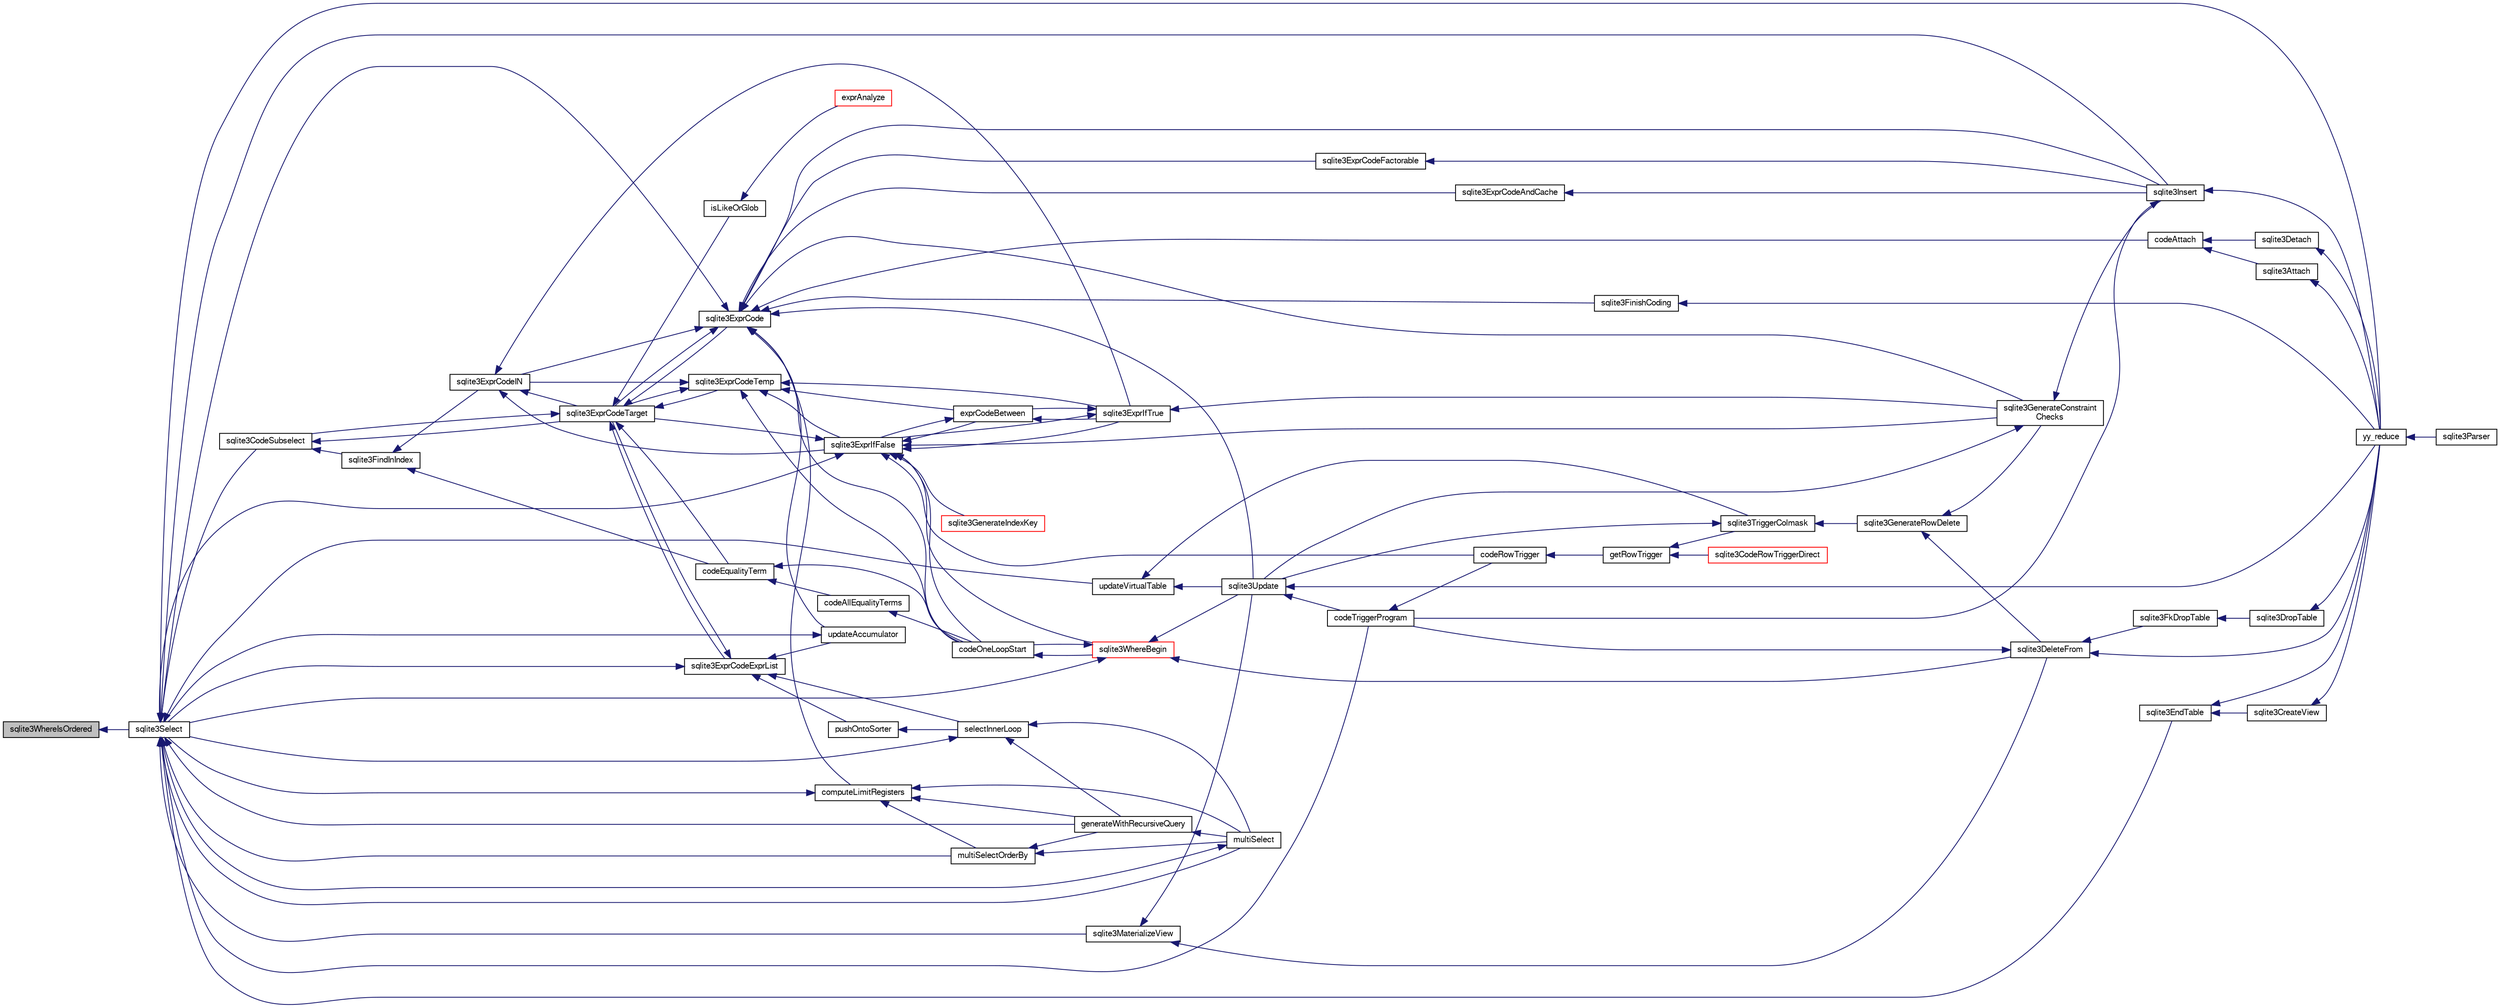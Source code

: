 digraph "sqlite3WhereIsOrdered"
{
  edge [fontname="FreeSans",fontsize="10",labelfontname="FreeSans",labelfontsize="10"];
  node [fontname="FreeSans",fontsize="10",shape=record];
  rankdir="LR";
  Node818808 [label="sqlite3WhereIsOrdered",height=0.2,width=0.4,color="black", fillcolor="grey75", style="filled", fontcolor="black"];
  Node818808 -> Node818809 [dir="back",color="midnightblue",fontsize="10",style="solid",fontname="FreeSans"];
  Node818809 [label="sqlite3Select",height=0.2,width=0.4,color="black", fillcolor="white", style="filled",URL="$sqlite3_8c.html#a2465ee8c956209ba4b272477b7c21a45"];
  Node818809 -> Node818810 [dir="back",color="midnightblue",fontsize="10",style="solid",fontname="FreeSans"];
  Node818810 [label="sqlite3CodeSubselect",height=0.2,width=0.4,color="black", fillcolor="white", style="filled",URL="$sqlite3_8c.html#aa69b46d2204a1d1b110107a1be12ee0c"];
  Node818810 -> Node818811 [dir="back",color="midnightblue",fontsize="10",style="solid",fontname="FreeSans"];
  Node818811 [label="sqlite3FindInIndex",height=0.2,width=0.4,color="black", fillcolor="white", style="filled",URL="$sqlite3_8c.html#af7d8c56ab0231f44bb5f87b3fafeffb2"];
  Node818811 -> Node818812 [dir="back",color="midnightblue",fontsize="10",style="solid",fontname="FreeSans"];
  Node818812 [label="sqlite3ExprCodeIN",height=0.2,width=0.4,color="black", fillcolor="white", style="filled",URL="$sqlite3_8c.html#ad9cf4f5b5ffb90c24a4a0900c8626193"];
  Node818812 -> Node818813 [dir="back",color="midnightblue",fontsize="10",style="solid",fontname="FreeSans"];
  Node818813 [label="sqlite3ExprCodeTarget",height=0.2,width=0.4,color="black", fillcolor="white", style="filled",URL="$sqlite3_8c.html#a4f308397a0a3ed299ed31aaa1ae2a293"];
  Node818813 -> Node818810 [dir="back",color="midnightblue",fontsize="10",style="solid",fontname="FreeSans"];
  Node818813 -> Node818814 [dir="back",color="midnightblue",fontsize="10",style="solid",fontname="FreeSans"];
  Node818814 [label="sqlite3ExprCodeTemp",height=0.2,width=0.4,color="black", fillcolor="white", style="filled",URL="$sqlite3_8c.html#a3bc5c1ccb3c5851847e2aeb4a84ae1fc"];
  Node818814 -> Node818812 [dir="back",color="midnightblue",fontsize="10",style="solid",fontname="FreeSans"];
  Node818814 -> Node818813 [dir="back",color="midnightblue",fontsize="10",style="solid",fontname="FreeSans"];
  Node818814 -> Node818815 [dir="back",color="midnightblue",fontsize="10",style="solid",fontname="FreeSans"];
  Node818815 [label="exprCodeBetween",height=0.2,width=0.4,color="black", fillcolor="white", style="filled",URL="$sqlite3_8c.html#abd053493214542bca8f406f42145d173"];
  Node818815 -> Node818816 [dir="back",color="midnightblue",fontsize="10",style="solid",fontname="FreeSans"];
  Node818816 [label="sqlite3ExprIfTrue",height=0.2,width=0.4,color="black", fillcolor="white", style="filled",URL="$sqlite3_8c.html#ad93a55237c23e1b743ab1f59df1a1444"];
  Node818816 -> Node818815 [dir="back",color="midnightblue",fontsize="10",style="solid",fontname="FreeSans"];
  Node818816 -> Node818817 [dir="back",color="midnightblue",fontsize="10",style="solid",fontname="FreeSans"];
  Node818817 [label="sqlite3ExprIfFalse",height=0.2,width=0.4,color="black", fillcolor="white", style="filled",URL="$sqlite3_8c.html#af97ecccb5d56e321e118414b08f65b71"];
  Node818817 -> Node818813 [dir="back",color="midnightblue",fontsize="10",style="solid",fontname="FreeSans"];
  Node818817 -> Node818815 [dir="back",color="midnightblue",fontsize="10",style="solid",fontname="FreeSans"];
  Node818817 -> Node818816 [dir="back",color="midnightblue",fontsize="10",style="solid",fontname="FreeSans"];
  Node818817 -> Node818818 [dir="back",color="midnightblue",fontsize="10",style="solid",fontname="FreeSans"];
  Node818818 [label="sqlite3GenerateIndexKey",height=0.2,width=0.4,color="red", fillcolor="white", style="filled",URL="$sqlite3_8c.html#ab85ac93d5c5e6760f45f07897be7f272"];
  Node818817 -> Node818844 [dir="back",color="midnightblue",fontsize="10",style="solid",fontname="FreeSans"];
  Node818844 [label="sqlite3GenerateConstraint\lChecks",height=0.2,width=0.4,color="black", fillcolor="white", style="filled",URL="$sqlite3_8c.html#aef639c1e6a0c0a67ca6e7690ad931bd2"];
  Node818844 -> Node818842 [dir="back",color="midnightblue",fontsize="10",style="solid",fontname="FreeSans"];
  Node818842 [label="sqlite3Insert",height=0.2,width=0.4,color="black", fillcolor="white", style="filled",URL="$sqlite3_8c.html#a5b17c9c2000bae6bdff8e6be48d7dc2b"];
  Node818842 -> Node818835 [dir="back",color="midnightblue",fontsize="10",style="solid",fontname="FreeSans"];
  Node818835 [label="codeTriggerProgram",height=0.2,width=0.4,color="black", fillcolor="white", style="filled",URL="$sqlite3_8c.html#a120801f59d9281d201d2ff4b2606836e"];
  Node818835 -> Node818836 [dir="back",color="midnightblue",fontsize="10",style="solid",fontname="FreeSans"];
  Node818836 [label="codeRowTrigger",height=0.2,width=0.4,color="black", fillcolor="white", style="filled",URL="$sqlite3_8c.html#a463cea5aaaf388b560b206570a0022fc"];
  Node818836 -> Node818837 [dir="back",color="midnightblue",fontsize="10",style="solid",fontname="FreeSans"];
  Node818837 [label="getRowTrigger",height=0.2,width=0.4,color="black", fillcolor="white", style="filled",URL="$sqlite3_8c.html#a69626ef20b540d1a2b19cf56f3f45689"];
  Node818837 -> Node818838 [dir="back",color="midnightblue",fontsize="10",style="solid",fontname="FreeSans"];
  Node818838 [label="sqlite3CodeRowTriggerDirect",height=0.2,width=0.4,color="red", fillcolor="white", style="filled",URL="$sqlite3_8c.html#ad92829f9001bcf89a0299dad5a48acd4"];
  Node818837 -> Node818843 [dir="back",color="midnightblue",fontsize="10",style="solid",fontname="FreeSans"];
  Node818843 [label="sqlite3TriggerColmask",height=0.2,width=0.4,color="black", fillcolor="white", style="filled",URL="$sqlite3_8c.html#acace8e99e37ae5e84ea03c65e820c540"];
  Node818843 -> Node818831 [dir="back",color="midnightblue",fontsize="10",style="solid",fontname="FreeSans"];
  Node818831 [label="sqlite3GenerateRowDelete",height=0.2,width=0.4,color="black", fillcolor="white", style="filled",URL="$sqlite3_8c.html#a2c76cbf3027fc18fdbb8cb4cd96b77d9"];
  Node818831 -> Node818832 [dir="back",color="midnightblue",fontsize="10",style="solid",fontname="FreeSans"];
  Node818832 [label="sqlite3DeleteFrom",height=0.2,width=0.4,color="black", fillcolor="white", style="filled",URL="$sqlite3_8c.html#ab9b4b45349188b49eabb23f94608a091"];
  Node818832 -> Node818833 [dir="back",color="midnightblue",fontsize="10",style="solid",fontname="FreeSans"];
  Node818833 [label="sqlite3FkDropTable",height=0.2,width=0.4,color="black", fillcolor="white", style="filled",URL="$sqlite3_8c.html#a1218c6fc74e89152ceaa4760e82f5ef9"];
  Node818833 -> Node818834 [dir="back",color="midnightblue",fontsize="10",style="solid",fontname="FreeSans"];
  Node818834 [label="sqlite3DropTable",height=0.2,width=0.4,color="black", fillcolor="white", style="filled",URL="$sqlite3_8c.html#a5534f77364b5568783c0e50db3c9defb"];
  Node818834 -> Node818822 [dir="back",color="midnightblue",fontsize="10",style="solid",fontname="FreeSans"];
  Node818822 [label="yy_reduce",height=0.2,width=0.4,color="black", fillcolor="white", style="filled",URL="$sqlite3_8c.html#a7c419a9b25711c666a9a2449ef377f14"];
  Node818822 -> Node818823 [dir="back",color="midnightblue",fontsize="10",style="solid",fontname="FreeSans"];
  Node818823 [label="sqlite3Parser",height=0.2,width=0.4,color="black", fillcolor="white", style="filled",URL="$sqlite3_8c.html#a0327d71a5fabe0b6a343d78a2602e72a"];
  Node818832 -> Node818835 [dir="back",color="midnightblue",fontsize="10",style="solid",fontname="FreeSans"];
  Node818832 -> Node818822 [dir="back",color="midnightblue",fontsize="10",style="solid",fontname="FreeSans"];
  Node818831 -> Node818844 [dir="back",color="midnightblue",fontsize="10",style="solid",fontname="FreeSans"];
  Node818843 -> Node818840 [dir="back",color="midnightblue",fontsize="10",style="solid",fontname="FreeSans"];
  Node818840 [label="sqlite3Update",height=0.2,width=0.4,color="black", fillcolor="white", style="filled",URL="$sqlite3_8c.html#ac5aa67c46e8cc8174566fabe6809fafa"];
  Node818840 -> Node818835 [dir="back",color="midnightblue",fontsize="10",style="solid",fontname="FreeSans"];
  Node818840 -> Node818822 [dir="back",color="midnightblue",fontsize="10",style="solid",fontname="FreeSans"];
  Node818842 -> Node818822 [dir="back",color="midnightblue",fontsize="10",style="solid",fontname="FreeSans"];
  Node818844 -> Node818840 [dir="back",color="midnightblue",fontsize="10",style="solid",fontname="FreeSans"];
  Node818817 -> Node818809 [dir="back",color="midnightblue",fontsize="10",style="solid",fontname="FreeSans"];
  Node818817 -> Node818836 [dir="back",color="midnightblue",fontsize="10",style="solid",fontname="FreeSans"];
  Node818817 -> Node818850 [dir="back",color="midnightblue",fontsize="10",style="solid",fontname="FreeSans"];
  Node818850 [label="codeOneLoopStart",height=0.2,width=0.4,color="black", fillcolor="white", style="filled",URL="$sqlite3_8c.html#aa868875120b151c169cc79139ed6e008"];
  Node818850 -> Node818847 [dir="back",color="midnightblue",fontsize="10",style="solid",fontname="FreeSans"];
  Node818847 [label="sqlite3WhereBegin",height=0.2,width=0.4,color="red", fillcolor="white", style="filled",URL="$sqlite3_8c.html#acad049f5c9a96a8118cffd5e5ce89f7c"];
  Node818847 -> Node818832 [dir="back",color="midnightblue",fontsize="10",style="solid",fontname="FreeSans"];
  Node818847 -> Node818809 [dir="back",color="midnightblue",fontsize="10",style="solid",fontname="FreeSans"];
  Node818847 -> Node818840 [dir="back",color="midnightblue",fontsize="10",style="solid",fontname="FreeSans"];
  Node818847 -> Node818850 [dir="back",color="midnightblue",fontsize="10",style="solid",fontname="FreeSans"];
  Node818817 -> Node818847 [dir="back",color="midnightblue",fontsize="10",style="solid",fontname="FreeSans"];
  Node818816 -> Node818844 [dir="back",color="midnightblue",fontsize="10",style="solid",fontname="FreeSans"];
  Node818815 -> Node818817 [dir="back",color="midnightblue",fontsize="10",style="solid",fontname="FreeSans"];
  Node818814 -> Node818816 [dir="back",color="midnightblue",fontsize="10",style="solid",fontname="FreeSans"];
  Node818814 -> Node818817 [dir="back",color="midnightblue",fontsize="10",style="solid",fontname="FreeSans"];
  Node818814 -> Node818850 [dir="back",color="midnightblue",fontsize="10",style="solid",fontname="FreeSans"];
  Node818813 -> Node818851 [dir="back",color="midnightblue",fontsize="10",style="solid",fontname="FreeSans"];
  Node818851 [label="sqlite3ExprCode",height=0.2,width=0.4,color="black", fillcolor="white", style="filled",URL="$sqlite3_8c.html#a75f270fb0b111b86924cca4ea507b417"];
  Node818851 -> Node818812 [dir="back",color="midnightblue",fontsize="10",style="solid",fontname="FreeSans"];
  Node818851 -> Node818813 [dir="back",color="midnightblue",fontsize="10",style="solid",fontname="FreeSans"];
  Node818851 -> Node818852 [dir="back",color="midnightblue",fontsize="10",style="solid",fontname="FreeSans"];
  Node818852 [label="sqlite3ExprCodeFactorable",height=0.2,width=0.4,color="black", fillcolor="white", style="filled",URL="$sqlite3_8c.html#a843f7fd58eec5a683c1fd8435fcd1e84"];
  Node818852 -> Node818842 [dir="back",color="midnightblue",fontsize="10",style="solid",fontname="FreeSans"];
  Node818851 -> Node818853 [dir="back",color="midnightblue",fontsize="10",style="solid",fontname="FreeSans"];
  Node818853 [label="sqlite3ExprCodeAndCache",height=0.2,width=0.4,color="black", fillcolor="white", style="filled",URL="$sqlite3_8c.html#ae3e46527d9b7fc9cb9236d21a5e6b1d8"];
  Node818853 -> Node818842 [dir="back",color="midnightblue",fontsize="10",style="solid",fontname="FreeSans"];
  Node818851 -> Node818854 [dir="back",color="midnightblue",fontsize="10",style="solid",fontname="FreeSans"];
  Node818854 [label="codeAttach",height=0.2,width=0.4,color="black", fillcolor="white", style="filled",URL="$sqlite3_8c.html#ade4e9e30d828a19c191fdcb098676d5b"];
  Node818854 -> Node818855 [dir="back",color="midnightblue",fontsize="10",style="solid",fontname="FreeSans"];
  Node818855 [label="sqlite3Detach",height=0.2,width=0.4,color="black", fillcolor="white", style="filled",URL="$sqlite3_8c.html#ab1a5a0b01c7560aef5e0b8603a68747d"];
  Node818855 -> Node818822 [dir="back",color="midnightblue",fontsize="10",style="solid",fontname="FreeSans"];
  Node818854 -> Node818856 [dir="back",color="midnightblue",fontsize="10",style="solid",fontname="FreeSans"];
  Node818856 [label="sqlite3Attach",height=0.2,width=0.4,color="black", fillcolor="white", style="filled",URL="$sqlite3_8c.html#ae0907fe0b43cc1b4c7e6a16213e8546f"];
  Node818856 -> Node818822 [dir="back",color="midnightblue",fontsize="10",style="solid",fontname="FreeSans"];
  Node818851 -> Node818857 [dir="back",color="midnightblue",fontsize="10",style="solid",fontname="FreeSans"];
  Node818857 [label="sqlite3FinishCoding",height=0.2,width=0.4,color="black", fillcolor="white", style="filled",URL="$sqlite3_8c.html#a651bc5b446c276c092705856d995b278"];
  Node818857 -> Node818822 [dir="back",color="midnightblue",fontsize="10",style="solid",fontname="FreeSans"];
  Node818851 -> Node818842 [dir="back",color="midnightblue",fontsize="10",style="solid",fontname="FreeSans"];
  Node818851 -> Node818844 [dir="back",color="midnightblue",fontsize="10",style="solid",fontname="FreeSans"];
  Node818851 -> Node818858 [dir="back",color="midnightblue",fontsize="10",style="solid",fontname="FreeSans"];
  Node818858 [label="computeLimitRegisters",height=0.2,width=0.4,color="black", fillcolor="white", style="filled",URL="$sqlite3_8c.html#ae9d37055e4905929b6f6cda5461e2f37"];
  Node818858 -> Node818859 [dir="back",color="midnightblue",fontsize="10",style="solid",fontname="FreeSans"];
  Node818859 [label="generateWithRecursiveQuery",height=0.2,width=0.4,color="black", fillcolor="white", style="filled",URL="$sqlite3_8c.html#ade2c3663fa9c3b9676507984b9483942"];
  Node818859 -> Node818860 [dir="back",color="midnightblue",fontsize="10",style="solid",fontname="FreeSans"];
  Node818860 [label="multiSelect",height=0.2,width=0.4,color="black", fillcolor="white", style="filled",URL="$sqlite3_8c.html#a6456c61f3d9b2389738753cedfa24fa7"];
  Node818860 -> Node818809 [dir="back",color="midnightblue",fontsize="10",style="solid",fontname="FreeSans"];
  Node818858 -> Node818860 [dir="back",color="midnightblue",fontsize="10",style="solid",fontname="FreeSans"];
  Node818858 -> Node818861 [dir="back",color="midnightblue",fontsize="10",style="solid",fontname="FreeSans"];
  Node818861 [label="multiSelectOrderBy",height=0.2,width=0.4,color="black", fillcolor="white", style="filled",URL="$sqlite3_8c.html#afcdb8488c6f4dfdadaf9f04bca35b808"];
  Node818861 -> Node818859 [dir="back",color="midnightblue",fontsize="10",style="solid",fontname="FreeSans"];
  Node818861 -> Node818860 [dir="back",color="midnightblue",fontsize="10",style="solid",fontname="FreeSans"];
  Node818858 -> Node818809 [dir="back",color="midnightblue",fontsize="10",style="solid",fontname="FreeSans"];
  Node818851 -> Node818862 [dir="back",color="midnightblue",fontsize="10",style="solid",fontname="FreeSans"];
  Node818862 [label="updateAccumulator",height=0.2,width=0.4,color="black", fillcolor="white", style="filled",URL="$sqlite3_8c.html#a1681660dd3ecd50c8727d6e56a537bd9"];
  Node818862 -> Node818809 [dir="back",color="midnightblue",fontsize="10",style="solid",fontname="FreeSans"];
  Node818851 -> Node818809 [dir="back",color="midnightblue",fontsize="10",style="solid",fontname="FreeSans"];
  Node818851 -> Node818840 [dir="back",color="midnightblue",fontsize="10",style="solid",fontname="FreeSans"];
  Node818851 -> Node818850 [dir="back",color="midnightblue",fontsize="10",style="solid",fontname="FreeSans"];
  Node818813 -> Node818863 [dir="back",color="midnightblue",fontsize="10",style="solid",fontname="FreeSans"];
  Node818863 [label="sqlite3ExprCodeExprList",height=0.2,width=0.4,color="black", fillcolor="white", style="filled",URL="$sqlite3_8c.html#a05b2b3dc3de7565de24eb3a2ff4e9566"];
  Node818863 -> Node818813 [dir="back",color="midnightblue",fontsize="10",style="solid",fontname="FreeSans"];
  Node818863 -> Node818864 [dir="back",color="midnightblue",fontsize="10",style="solid",fontname="FreeSans"];
  Node818864 [label="pushOntoSorter",height=0.2,width=0.4,color="black", fillcolor="white", style="filled",URL="$sqlite3_8c.html#a4555397beb584a386e7739cf022a6651"];
  Node818864 -> Node818865 [dir="back",color="midnightblue",fontsize="10",style="solid",fontname="FreeSans"];
  Node818865 [label="selectInnerLoop",height=0.2,width=0.4,color="black", fillcolor="white", style="filled",URL="$sqlite3_8c.html#ababe0933661ebe67eb0e6074bb1fd411"];
  Node818865 -> Node818859 [dir="back",color="midnightblue",fontsize="10",style="solid",fontname="FreeSans"];
  Node818865 -> Node818860 [dir="back",color="midnightblue",fontsize="10",style="solid",fontname="FreeSans"];
  Node818865 -> Node818809 [dir="back",color="midnightblue",fontsize="10",style="solid",fontname="FreeSans"];
  Node818863 -> Node818865 [dir="back",color="midnightblue",fontsize="10",style="solid",fontname="FreeSans"];
  Node818863 -> Node818862 [dir="back",color="midnightblue",fontsize="10",style="solid",fontname="FreeSans"];
  Node818863 -> Node818809 [dir="back",color="midnightblue",fontsize="10",style="solid",fontname="FreeSans"];
  Node818813 -> Node818866 [dir="back",color="midnightblue",fontsize="10",style="solid",fontname="FreeSans"];
  Node818866 [label="isLikeOrGlob",height=0.2,width=0.4,color="black", fillcolor="white", style="filled",URL="$sqlite3_8c.html#a6c38e495198bf8976f68d1a6ebd74a50"];
  Node818866 -> Node818867 [dir="back",color="midnightblue",fontsize="10",style="solid",fontname="FreeSans"];
  Node818867 [label="exprAnalyze",height=0.2,width=0.4,color="red", fillcolor="white", style="filled",URL="$sqlite3_8c.html#acb10e48c9a4184a4edd9bfd5b14ad0b7"];
  Node818813 -> Node818875 [dir="back",color="midnightblue",fontsize="10",style="solid",fontname="FreeSans"];
  Node818875 [label="codeEqualityTerm",height=0.2,width=0.4,color="black", fillcolor="white", style="filled",URL="$sqlite3_8c.html#ad88a57073f031452c9843e97f15acc47"];
  Node818875 -> Node818876 [dir="back",color="midnightblue",fontsize="10",style="solid",fontname="FreeSans"];
  Node818876 [label="codeAllEqualityTerms",height=0.2,width=0.4,color="black", fillcolor="white", style="filled",URL="$sqlite3_8c.html#a3095598b812500a4efe41bf17cd49381"];
  Node818876 -> Node818850 [dir="back",color="midnightblue",fontsize="10",style="solid",fontname="FreeSans"];
  Node818875 -> Node818850 [dir="back",color="midnightblue",fontsize="10",style="solid",fontname="FreeSans"];
  Node818812 -> Node818816 [dir="back",color="midnightblue",fontsize="10",style="solid",fontname="FreeSans"];
  Node818812 -> Node818817 [dir="back",color="midnightblue",fontsize="10",style="solid",fontname="FreeSans"];
  Node818811 -> Node818875 [dir="back",color="midnightblue",fontsize="10",style="solid",fontname="FreeSans"];
  Node818810 -> Node818813 [dir="back",color="midnightblue",fontsize="10",style="solid",fontname="FreeSans"];
  Node818809 -> Node818825 [dir="back",color="midnightblue",fontsize="10",style="solid",fontname="FreeSans"];
  Node818825 [label="sqlite3EndTable",height=0.2,width=0.4,color="black", fillcolor="white", style="filled",URL="$sqlite3_8c.html#a7b5f2c66c0f0b6f819d970ca389768b0"];
  Node818825 -> Node818826 [dir="back",color="midnightblue",fontsize="10",style="solid",fontname="FreeSans"];
  Node818826 [label="sqlite3CreateView",height=0.2,width=0.4,color="black", fillcolor="white", style="filled",URL="$sqlite3_8c.html#a9d85cb00ff71dee5cd9a019503a6982e"];
  Node818826 -> Node818822 [dir="back",color="midnightblue",fontsize="10",style="solid",fontname="FreeSans"];
  Node818825 -> Node818822 [dir="back",color="midnightblue",fontsize="10",style="solid",fontname="FreeSans"];
  Node818809 -> Node818877 [dir="back",color="midnightblue",fontsize="10",style="solid",fontname="FreeSans"];
  Node818877 [label="sqlite3MaterializeView",height=0.2,width=0.4,color="black", fillcolor="white", style="filled",URL="$sqlite3_8c.html#a4557984b0b75f998fb0c3f231c9b1def"];
  Node818877 -> Node818832 [dir="back",color="midnightblue",fontsize="10",style="solid",fontname="FreeSans"];
  Node818877 -> Node818840 [dir="back",color="midnightblue",fontsize="10",style="solid",fontname="FreeSans"];
  Node818809 -> Node818842 [dir="back",color="midnightblue",fontsize="10",style="solid",fontname="FreeSans"];
  Node818809 -> Node818859 [dir="back",color="midnightblue",fontsize="10",style="solid",fontname="FreeSans"];
  Node818809 -> Node818860 [dir="back",color="midnightblue",fontsize="10",style="solid",fontname="FreeSans"];
  Node818809 -> Node818861 [dir="back",color="midnightblue",fontsize="10",style="solid",fontname="FreeSans"];
  Node818809 -> Node818835 [dir="back",color="midnightblue",fontsize="10",style="solid",fontname="FreeSans"];
  Node818809 -> Node818878 [dir="back",color="midnightblue",fontsize="10",style="solid",fontname="FreeSans"];
  Node818878 [label="updateVirtualTable",height=0.2,width=0.4,color="black", fillcolor="white", style="filled",URL="$sqlite3_8c.html#a740220531db9293c39a2cdd7da3f74e1"];
  Node818878 -> Node818843 [dir="back",color="midnightblue",fontsize="10",style="solid",fontname="FreeSans"];
  Node818878 -> Node818840 [dir="back",color="midnightblue",fontsize="10",style="solid",fontname="FreeSans"];
  Node818809 -> Node818822 [dir="back",color="midnightblue",fontsize="10",style="solid",fontname="FreeSans"];
}
